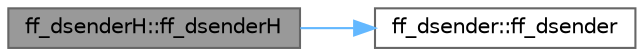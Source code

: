digraph "ff_dsenderH::ff_dsenderH"
{
 // LATEX_PDF_SIZE
  bgcolor="transparent";
  edge [fontname=Helvetica,fontsize=10,labelfontname=Helvetica,labelfontsize=10];
  node [fontname=Helvetica,fontsize=10,shape=box,height=0.2,width=0.4];
  rankdir="LR";
  Node1 [id="Node000001",label="ff_dsenderH::ff_dsenderH",height=0.2,width=0.4,color="gray40", fillcolor="grey60", style="filled", fontcolor="black",tooltip=" "];
  Node1 -> Node2 [id="edge1_Node000001_Node000002",color="steelblue1",style="solid",tooltip=" "];
  Node2 [id="Node000002",label="ff_dsender::ff_dsender",height=0.2,width=0.4,color="grey40", fillcolor="white", style="filled",URL="$classff__dsender.html#a0d79c3718e287cf10cd17f0550a0b67a",tooltip=" "];
}
